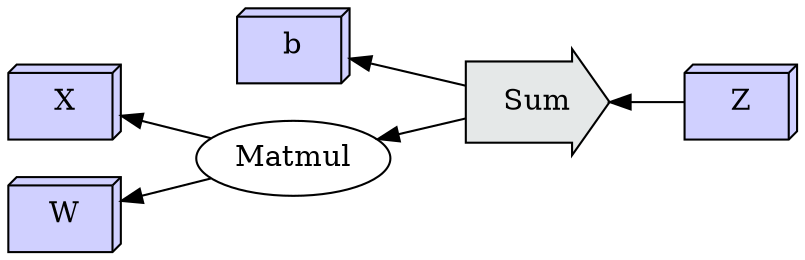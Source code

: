 digraph D {
  rankdir=RL;
  subgraph tensors {
    Node [
      shape=box3d;
      fillcolor="#d0d0ff";
      style=filled;
    ];
    X;
    W;
    b;
    Z;
  }
  Matmul -> X;
  Matmul -> W;
  subgraph operations {
    Node [
      shape=rarrow;
      margin=0.25;
      style=filled;
      fillcolor="#E5E8E8";
    ];
    Matmul;
    Sum;
  }
  Sum -> Matmul;
  Sum -> b;
  Z -> Sum;
}
